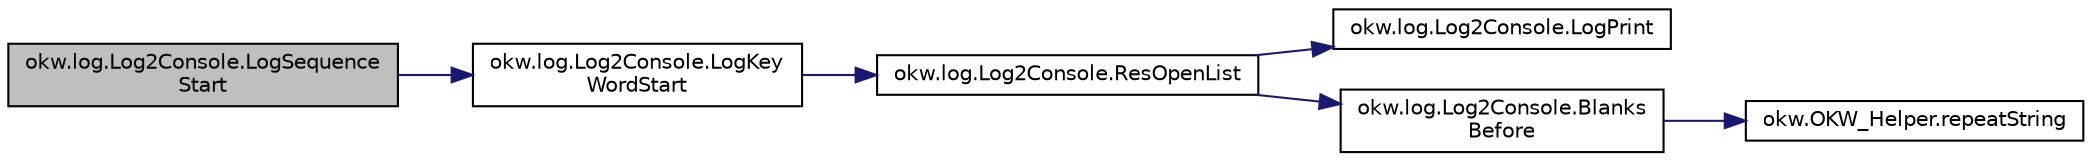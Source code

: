 digraph "okw.log.Log2Console.LogSequenceStart"
{
 // INTERACTIVE_SVG=YES
 // LATEX_PDF_SIZE
  edge [fontname="Helvetica",fontsize="10",labelfontname="Helvetica",labelfontsize="10"];
  node [fontname="Helvetica",fontsize="10",shape=record];
  rankdir="LR";
  Node134 [label="okw.log.Log2Console.LogSequence\lStart",height=0.2,width=0.4,color="black", fillcolor="grey75", style="filled", fontcolor="black",tooltip="LogSequenceStart: Begin of a Sequence."];
  Node134 -> Node135 [color="midnightblue",fontsize="10",style="solid",fontname="Helvetica"];
  Node135 [label="okw.log.Log2Console.LogKey\lWordStart",height=0.2,width=0.4,color="black", fillcolor="white", style="filled",URL="$classokw_1_1log_1_1_log2_console.html#a6c848745fc8facac542f043f4bfce4bc",tooltip="LogKeyWordStart:"];
  Node135 -> Node136 [color="midnightblue",fontsize="10",style="solid",fontname="Helvetica"];
  Node136 [label="okw.log.Log2Console.ResOpenList",height=0.2,width=0.4,color="black", fillcolor="white", style="filled",URL="$classokw_1_1log_1_1_log2_console.html#af99ba81cf4d8e14d5fe19070f12ae5cb",tooltip="LogFunctionStartDebug: Opens a debug outline level with the ."];
  Node136 -> Node137 [color="midnightblue",fontsize="10",style="solid",fontname="Helvetica"];
  Node137 [label="okw.log.Log2Console.LogPrint",height=0.2,width=0.4,color="black", fillcolor="white", style="filled",URL="$classokw_1_1log_1_1_log2_console.html#a76c2788140c26471575dfa92c118d1dc",tooltip="LogPrint: Prints the given message to the results."];
  Node136 -> Node138 [color="midnightblue",fontsize="10",style="solid",fontname="Helvetica"];
  Node138 [label="okw.log.Log2Console.Blanks\lBefore",height=0.2,width=0.4,color="black", fillcolor="white", style="filled",URL="$classokw_1_1log_1_1_log2_console.html#a418e8bba5b89f56ddaf2fea089dd24b2",tooltip="Erzeugt die Einrücktiefe für die Console-Ausgabe."];
  Node138 -> Node139 [color="midnightblue",fontsize="10",style="solid",fontname="Helvetica"];
  Node139 [label="okw.OKW_Helper.repeatString",height=0.2,width=0.4,color="black", fillcolor="white", style="filled",URL="$classokw_1_1_o_k_w___helper.html#ab5e676787808ed174e603c1e3bfcd176",tooltip=" "];
}
